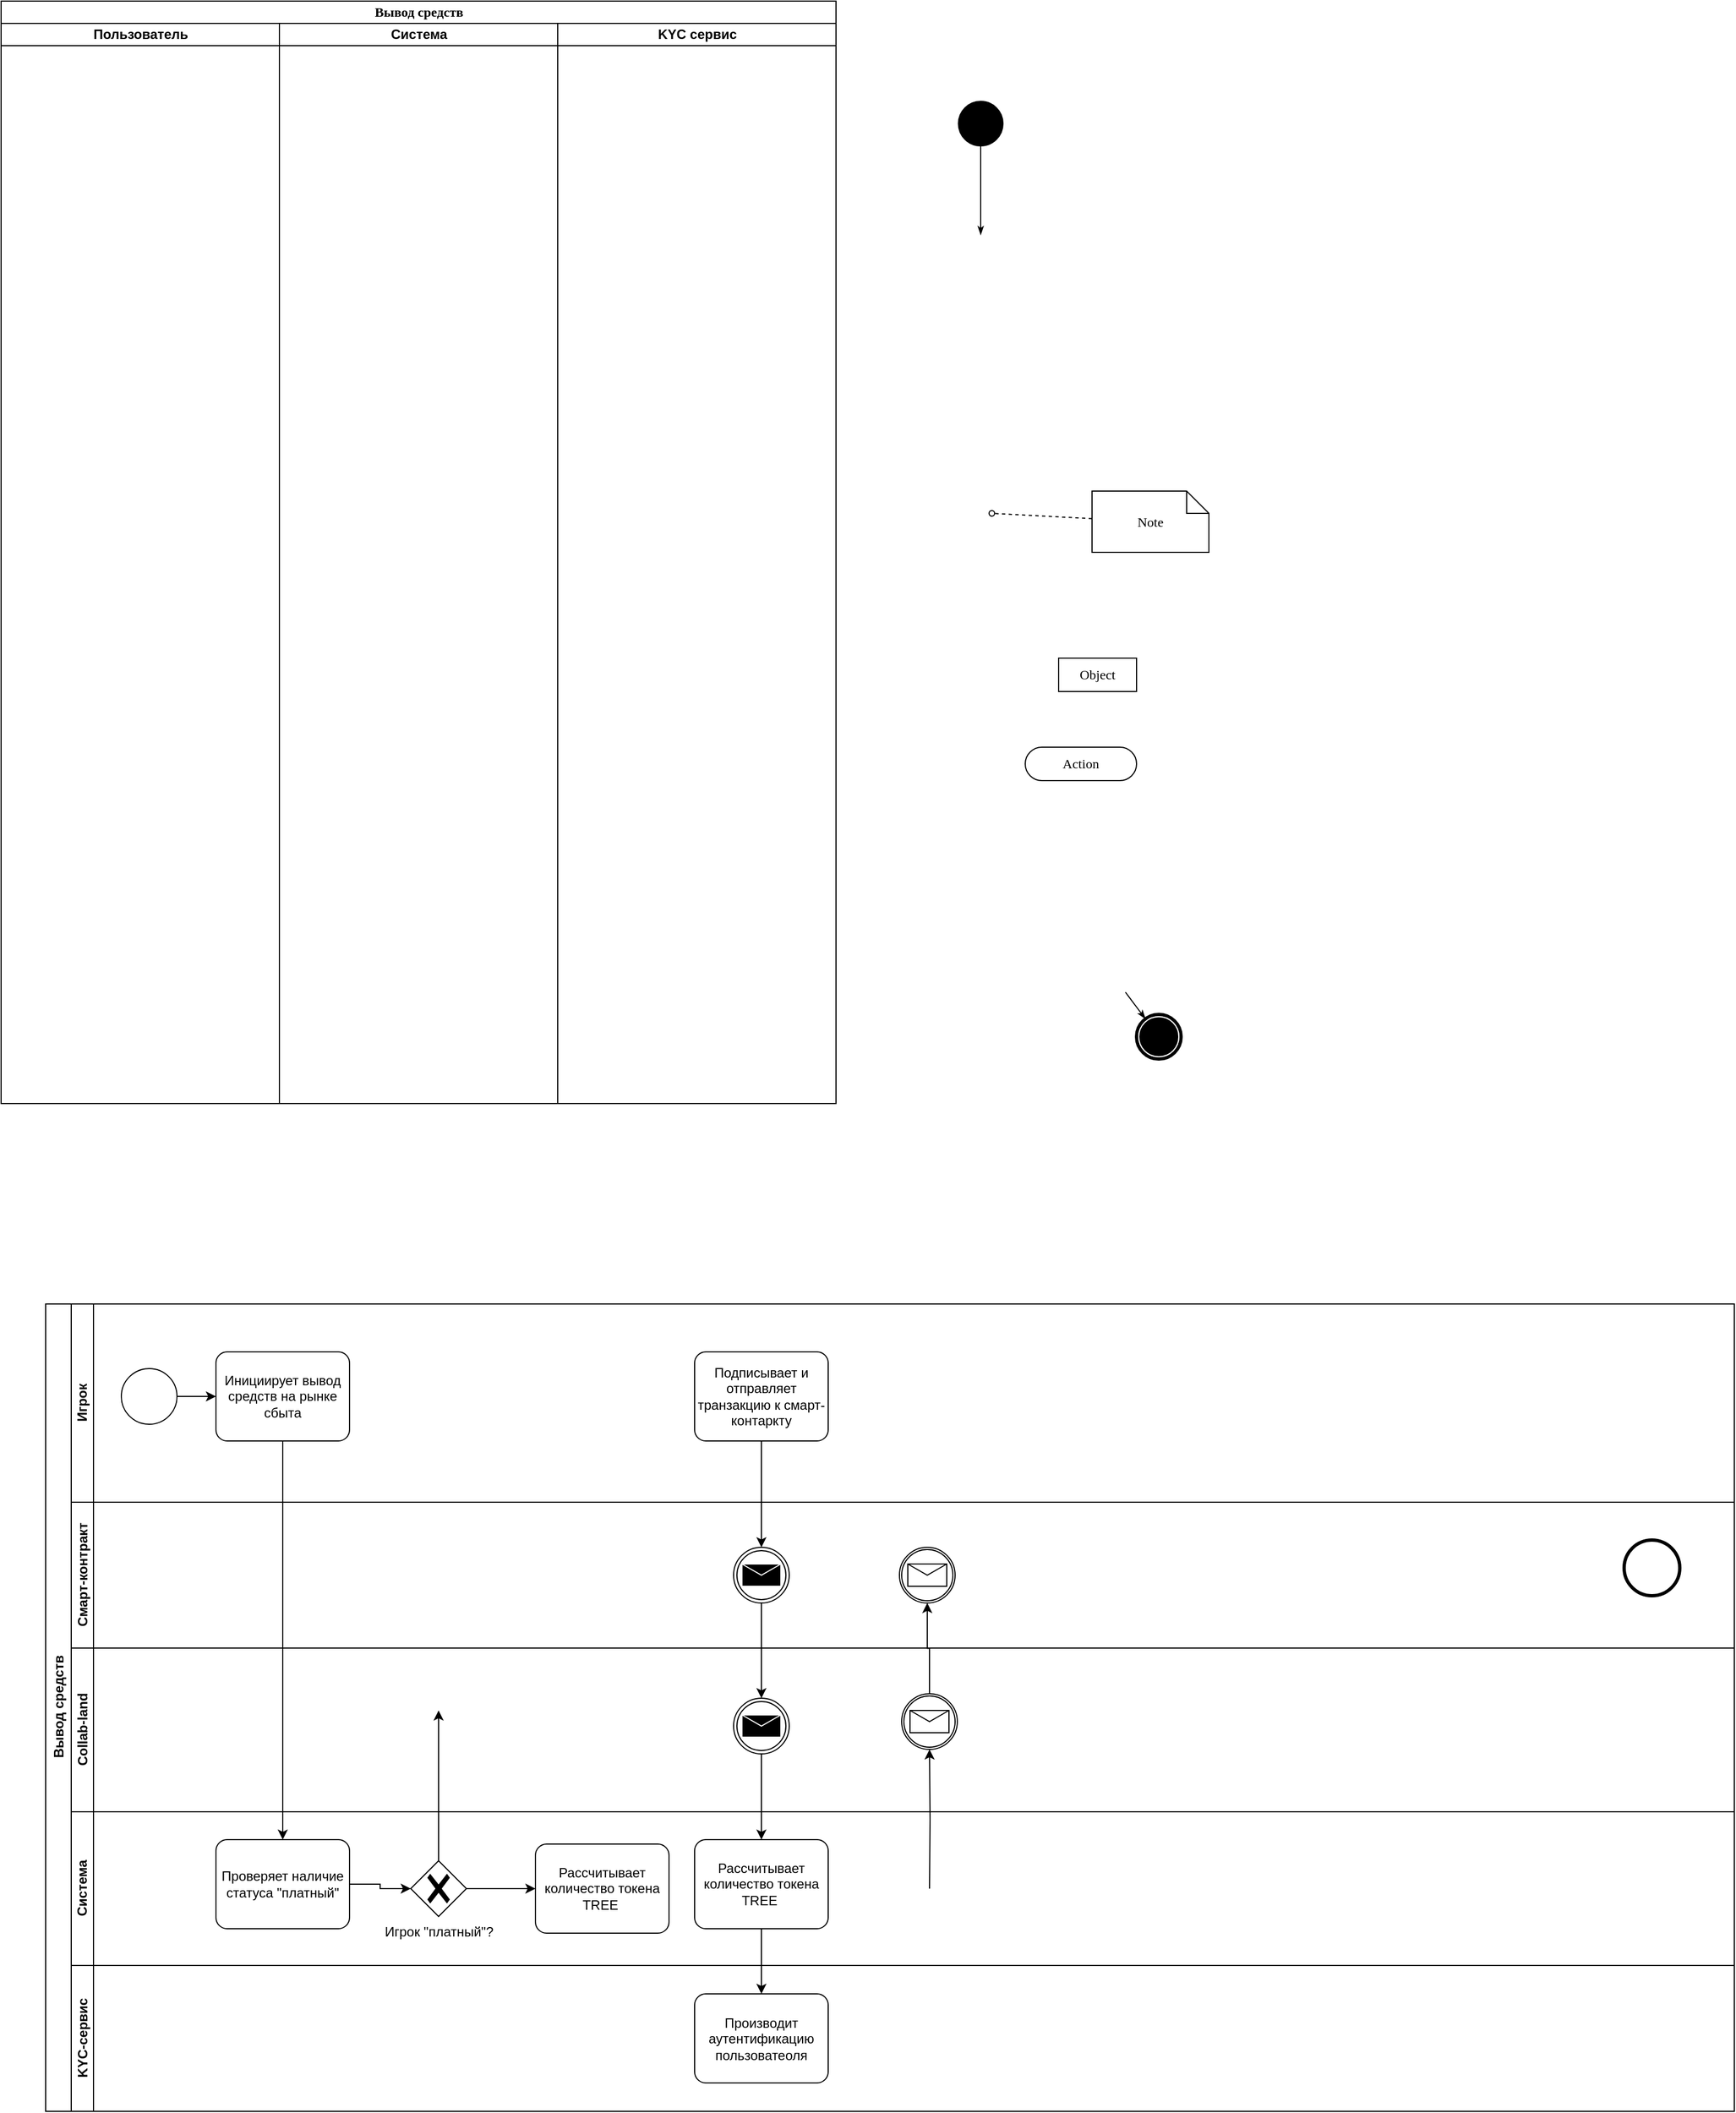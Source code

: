 <mxfile version="20.8.23" type="github">
  <diagram name="Page-1" id="0783ab3e-0a74-02c8-0abd-f7b4e66b4bec">
    <mxGraphModel dx="1687" dy="945" grid="0" gridSize="10" guides="1" tooltips="0" connect="1" arrows="1" fold="1" page="0" pageScale="1" pageWidth="850" pageHeight="1100" background="none" math="0" shadow="0">
      <root>
        <mxCell id="0" />
        <mxCell id="1" parent="0" />
        <mxCell id="1c1d494c118603dd-1" value="Вывод средств" style="swimlane;html=1;childLayout=stackLayout;startSize=20;rounded=0;shadow=0;comic=0;labelBackgroundColor=none;strokeWidth=1;fontFamily=Verdana;fontSize=12;align=center;" parent="1" vertex="1">
          <mxGeometry x="40" y="20" width="750" height="990" as="geometry" />
        </mxCell>
        <mxCell id="1c1d494c118603dd-2" value="Пользователь" style="swimlane;html=1;startSize=20;" parent="1c1d494c118603dd-1" vertex="1">
          <mxGeometry y="20" width="250" height="970" as="geometry">
            <mxRectangle y="20" width="40" height="970" as="alternateBounds" />
          </mxGeometry>
        </mxCell>
        <mxCell id="1c1d494c118603dd-3" value="Система" style="swimlane;html=1;startSize=20;" parent="1c1d494c118603dd-1" vertex="1">
          <mxGeometry x="250" y="20" width="250" height="970" as="geometry" />
        </mxCell>
        <mxCell id="1c1d494c118603dd-4" value="KYC сервис" style="swimlane;html=1;startSize=20;" parent="1c1d494c118603dd-1" vertex="1">
          <mxGeometry x="500" y="20" width="250" height="970" as="geometry" />
        </mxCell>
        <mxCell id="1c1d494c118603dd-27" style="edgeStyle=orthogonalEdgeStyle;rounded=0;html=1;labelBackgroundColor=none;startArrow=none;startFill=0;startSize=5;endArrow=classicThin;endFill=1;endSize=5;jettySize=auto;orthogonalLoop=1;strokeWidth=1;fontFamily=Verdana;fontSize=12" parent="1c1d494c118603dd-4" source="60571a20871a0731-4" edge="1">
          <mxGeometry relative="1" as="geometry">
            <mxPoint x="380" y="190" as="targetPoint" />
          </mxGeometry>
        </mxCell>
        <mxCell id="1c1d494c118603dd-22" value="Note" style="shape=note;whiteSpace=wrap;html=1;rounded=0;shadow=0;comic=0;labelBackgroundColor=none;strokeWidth=1;fontFamily=Verdana;fontSize=12;align=center;size=20;" parent="1" vertex="1">
          <mxGeometry x="1020" y="460" width="105" height="55" as="geometry" />
        </mxCell>
        <mxCell id="1c1d494c118603dd-51" style="edgeStyle=none;rounded=0;html=1;dashed=1;labelBackgroundColor=none;startArrow=none;startFill=0;startSize=5;endArrow=oval;endFill=0;endSize=5;jettySize=auto;orthogonalLoop=1;strokeWidth=1;fontFamily=Verdana;fontSize=12" parent="1" source="1c1d494c118603dd-22" edge="1">
          <mxGeometry relative="1" as="geometry">
            <mxPoint x="930" y="480" as="targetPoint" />
          </mxGeometry>
        </mxCell>
        <mxCell id="60571a20871a0731-5" value="" style="shape=mxgraph.bpmn.shape;html=1;verticalLabelPosition=bottom;labelBackgroundColor=#ffffff;verticalAlign=top;perimeter=ellipsePerimeter;outline=end;symbol=terminate;rounded=0;shadow=0;comic=0;strokeWidth=1;fontFamily=Verdana;fontSize=12;align=center;" parent="1" vertex="1">
          <mxGeometry x="1060" y="930" width="40" height="40" as="geometry" />
        </mxCell>
        <mxCell id="1c1d494c118603dd-45" style="edgeStyle=none;rounded=0;html=1;labelBackgroundColor=none;startArrow=none;startFill=0;startSize=5;endArrow=classicThin;endFill=1;endSize=5;jettySize=auto;orthogonalLoop=1;strokeWidth=1;fontFamily=Verdana;fontSize=12" parent="1" target="60571a20871a0731-5" edge="1">
          <mxGeometry relative="1" as="geometry">
            <mxPoint x="1050" y="910" as="sourcePoint" />
          </mxGeometry>
        </mxCell>
        <mxCell id="2XV63R50OT4PgbaXAqAe-2" value="Object" style="rounded=0;whiteSpace=wrap;html=1;shadow=0;comic=0;labelBackgroundColor=none;strokeWidth=1;fontFamily=Verdana;fontSize=12;align=center;arcSize=50;" vertex="1" parent="1">
          <mxGeometry x="990" y="610" width="70" height="30" as="geometry" />
        </mxCell>
        <mxCell id="2XV63R50OT4PgbaXAqAe-3" value="Action" style="rounded=1;whiteSpace=wrap;html=1;shadow=0;comic=0;labelBackgroundColor=none;strokeWidth=1;fontFamily=Verdana;fontSize=12;align=center;arcSize=50;" vertex="1" parent="1">
          <mxGeometry x="960" y="690" width="100" height="30" as="geometry" />
        </mxCell>
        <mxCell id="60571a20871a0731-4" value="" style="ellipse;whiteSpace=wrap;html=1;rounded=0;shadow=0;comic=0;labelBackgroundColor=none;strokeWidth=1;fillColor=#000000;fontFamily=Verdana;fontSize=12;align=center;" parent="1" vertex="1">
          <mxGeometry x="900" y="110" width="40" height="40" as="geometry" />
        </mxCell>
        <mxCell id="2XV63R50OT4PgbaXAqAe-25" value="Вывод средств" style="swimlane;childLayout=stackLayout;resizeParent=1;resizeParentMax=0;horizontal=0;startSize=23;horizontalStack=0;html=1;swimlaneLine=1;" vertex="1" parent="1">
          <mxGeometry x="80" y="1190" width="1517" height="725" as="geometry">
            <mxRectangle x="80" y="1190" width="32" height="55" as="alternateBounds" />
          </mxGeometry>
        </mxCell>
        <mxCell id="2XV63R50OT4PgbaXAqAe-26" value="Игрок" style="swimlane;startSize=20;horizontal=0;html=1;" vertex="1" parent="2XV63R50OT4PgbaXAqAe-25">
          <mxGeometry x="23" width="1494" height="178" as="geometry">
            <mxRectangle x="20" width="1490" height="26" as="alternateBounds" />
          </mxGeometry>
        </mxCell>
        <mxCell id="2XV63R50OT4PgbaXAqAe-31" style="edgeStyle=orthogonalEdgeStyle;rounded=0;orthogonalLoop=1;jettySize=auto;html=1;" edge="1" parent="2XV63R50OT4PgbaXAqAe-26" source="2XV63R50OT4PgbaXAqAe-29" target="2XV63R50OT4PgbaXAqAe-30">
          <mxGeometry relative="1" as="geometry">
            <mxPoint x="94.0" y="83.077" as="sourcePoint" />
          </mxGeometry>
        </mxCell>
        <mxCell id="2XV63R50OT4PgbaXAqAe-29" value="" style="points=[[0.145,0.145,0],[0.5,0,0],[0.855,0.145,0],[1,0.5,0],[0.855,0.855,0],[0.5,1,0],[0.145,0.855,0],[0,0.5,0]];shape=mxgraph.bpmn.event;html=1;verticalLabelPosition=bottom;labelBackgroundColor=#ffffff;verticalAlign=top;align=center;perimeter=ellipsePerimeter;outlineConnect=0;aspect=fixed;outline=standard;symbol=general;" vertex="1" parent="2XV63R50OT4PgbaXAqAe-26">
          <mxGeometry x="45" y="58" width="50" height="50" as="geometry" />
        </mxCell>
        <mxCell id="2XV63R50OT4PgbaXAqAe-30" value="Инициирует вывод средств на рынке сбыта" style="points=[[0.25,0,0],[0.5,0,0],[0.75,0,0],[1,0.25,0],[1,0.5,0],[1,0.75,0],[0.75,1,0],[0.5,1,0],[0.25,1,0],[0,0.75,0],[0,0.5,0],[0,0.25,0]];shape=mxgraph.bpmn.task;whiteSpace=wrap;rectStyle=rounded;size=10;html=1;taskMarker=abstract;" vertex="1" parent="2XV63R50OT4PgbaXAqAe-26">
          <mxGeometry x="130" y="43" width="120" height="80" as="geometry" />
        </mxCell>
        <mxCell id="2XV63R50OT4PgbaXAqAe-34" value="Подписывает и отправляет транзакцию к смарт-контаркту" style="points=[[0.25,0,0],[0.5,0,0],[0.75,0,0],[1,0.25,0],[1,0.5,0],[1,0.75,0],[0.75,1,0],[0.5,1,0],[0.25,1,0],[0,0.75,0],[0,0.5,0],[0,0.25,0]];shape=mxgraph.bpmn.task;whiteSpace=wrap;rectStyle=rounded;size=10;html=1;taskMarker=abstract;" vertex="1" parent="2XV63R50OT4PgbaXAqAe-26">
          <mxGeometry x="560" y="43" width="120" height="80" as="geometry" />
        </mxCell>
        <mxCell id="2XV63R50OT4PgbaXAqAe-39" value="Смарт-контракт" style="swimlane;startSize=20;horizontal=0;html=1;" vertex="1" parent="2XV63R50OT4PgbaXAqAe-25">
          <mxGeometry x="23" y="178" width="1494" height="131" as="geometry" />
        </mxCell>
        <mxCell id="2XV63R50OT4PgbaXAqAe-45" value="" style="points=[[0.145,0.145,0],[0.5,0,0],[0.855,0.145,0],[1,0.5,0],[0.855,0.855,0],[0.5,1,0],[0.145,0.855,0],[0,0.5,0]];shape=mxgraph.bpmn.event;html=1;verticalLabelPosition=bottom;labelBackgroundColor=#ffffff;verticalAlign=top;align=center;perimeter=ellipsePerimeter;outlineConnect=0;aspect=fixed;outline=throwing;symbol=message;" vertex="1" parent="2XV63R50OT4PgbaXAqAe-39">
          <mxGeometry x="595" y="40.5" width="50" height="50" as="geometry" />
        </mxCell>
        <mxCell id="2XV63R50OT4PgbaXAqAe-16" value="" style="points=[[0.145,0.145,0],[0.5,0,0],[0.855,0.145,0],[1,0.5,0],[0.855,0.855,0],[0.5,1,0],[0.145,0.855,0],[0,0.5,0]];shape=mxgraph.bpmn.event;html=1;verticalLabelPosition=bottom;labelBackgroundColor=#ffffff;verticalAlign=top;align=center;perimeter=ellipsePerimeter;outlineConnect=0;aspect=fixed;outline=end;symbol=terminate2;" vertex="1" parent="2XV63R50OT4PgbaXAqAe-39">
          <mxGeometry x="1395" y="34" width="50" height="50" as="geometry" />
        </mxCell>
        <mxCell id="2XV63R50OT4PgbaXAqAe-54" value="" style="points=[[0.145,0.145,0],[0.5,0,0],[0.855,0.145,0],[1,0.5,0],[0.855,0.855,0],[0.5,1,0],[0.145,0.855,0],[0,0.5,0]];shape=mxgraph.bpmn.event;html=1;verticalLabelPosition=bottom;labelBackgroundColor=#ffffff;verticalAlign=top;align=center;perimeter=ellipsePerimeter;outlineConnect=0;aspect=fixed;outline=catching;symbol=message;" vertex="1" parent="2XV63R50OT4PgbaXAqAe-39">
          <mxGeometry x="744" y="40.5" width="50" height="50" as="geometry" />
        </mxCell>
        <mxCell id="2XV63R50OT4PgbaXAqAe-53" style="edgeStyle=orthogonalEdgeStyle;rounded=0;orthogonalLoop=1;jettySize=auto;html=1;entryX=0.5;entryY=1;entryDx=0;entryDy=0;entryPerimeter=0;" edge="1" parent="2XV63R50OT4PgbaXAqAe-25" target="2XV63R50OT4PgbaXAqAe-52">
          <mxGeometry relative="1" as="geometry">
            <mxPoint x="794" y="525" as="sourcePoint" />
          </mxGeometry>
        </mxCell>
        <mxCell id="2XV63R50OT4PgbaXAqAe-55" style="edgeStyle=orthogonalEdgeStyle;rounded=0;orthogonalLoop=1;jettySize=auto;html=1;entryX=0.5;entryY=1;entryDx=0;entryDy=0;entryPerimeter=0;" edge="1" parent="2XV63R50OT4PgbaXAqAe-25" source="2XV63R50OT4PgbaXAqAe-52" target="2XV63R50OT4PgbaXAqAe-54">
          <mxGeometry relative="1" as="geometry" />
        </mxCell>
        <mxCell id="2XV63R50OT4PgbaXAqAe-36" value="Collab-land" style="swimlane;startSize=20;horizontal=0;html=1;" vertex="1" parent="2XV63R50OT4PgbaXAqAe-25">
          <mxGeometry x="23" y="309" width="1494" height="147" as="geometry" />
        </mxCell>
        <mxCell id="2XV63R50OT4PgbaXAqAe-48" value="" style="points=[[0.145,0.145,0],[0.5,0,0],[0.855,0.145,0],[1,0.5,0],[0.855,0.855,0],[0.5,1,0],[0.145,0.855,0],[0,0.5,0]];shape=mxgraph.bpmn.event;html=1;verticalLabelPosition=bottom;labelBackgroundColor=#ffffff;verticalAlign=top;align=center;perimeter=ellipsePerimeter;outlineConnect=0;aspect=fixed;outline=throwing;symbol=message;" vertex="1" parent="2XV63R50OT4PgbaXAqAe-36">
          <mxGeometry x="595" y="45" width="50" height="50" as="geometry" />
        </mxCell>
        <mxCell id="2XV63R50OT4PgbaXAqAe-52" value="" style="points=[[0.145,0.145,0],[0.5,0,0],[0.855,0.145,0],[1,0.5,0],[0.855,0.855,0],[0.5,1,0],[0.145,0.855,0],[0,0.5,0]];shape=mxgraph.bpmn.event;html=1;verticalLabelPosition=bottom;labelBackgroundColor=#ffffff;verticalAlign=top;align=center;perimeter=ellipsePerimeter;outlineConnect=0;aspect=fixed;outline=catching;symbol=message;" vertex="1" parent="2XV63R50OT4PgbaXAqAe-36">
          <mxGeometry x="746" y="41" width="50" height="50" as="geometry" />
        </mxCell>
        <mxCell id="2XV63R50OT4PgbaXAqAe-27" value="Система" style="swimlane;startSize=20;horizontal=0;html=1;" vertex="1" parent="2XV63R50OT4PgbaXAqAe-25">
          <mxGeometry x="23" y="456" width="1494" height="138" as="geometry" />
        </mxCell>
        <mxCell id="2XV63R50OT4PgbaXAqAe-33" value="Рассчитывает количество токена TREE&amp;nbsp;" style="points=[[0.25,0,0],[0.5,0,0],[0.75,0,0],[1,0.25,0],[1,0.5,0],[1,0.75,0],[0.75,1,0],[0.5,1,0],[0.25,1,0],[0,0.75,0],[0,0.5,0],[0,0.25,0]];shape=mxgraph.bpmn.task;whiteSpace=wrap;rectStyle=rounded;size=10;html=1;taskMarker=abstract;" vertex="1" parent="2XV63R50OT4PgbaXAqAe-27">
          <mxGeometry x="560" y="25" width="120" height="80" as="geometry" />
        </mxCell>
        <mxCell id="2XV63R50OT4PgbaXAqAe-62" value="Рассчитывает количество токена TREE&amp;nbsp;" style="points=[[0.25,0,0],[0.5,0,0],[0.75,0,0],[1,0.25,0],[1,0.5,0],[1,0.75,0],[0.75,1,0],[0.5,1,0],[0.25,1,0],[0,0.75,0],[0,0.5,0],[0,0.25,0]];shape=mxgraph.bpmn.task;whiteSpace=wrap;rectStyle=rounded;size=10;html=1;taskMarker=abstract;" vertex="1" parent="2XV63R50OT4PgbaXAqAe-27">
          <mxGeometry x="417" y="29" width="120" height="80" as="geometry" />
        </mxCell>
        <mxCell id="2XV63R50OT4PgbaXAqAe-66" style="edgeStyle=orthogonalEdgeStyle;rounded=0;orthogonalLoop=1;jettySize=auto;html=1;" edge="1" parent="2XV63R50OT4PgbaXAqAe-27" source="2XV63R50OT4PgbaXAqAe-65" target="2XV63R50OT4PgbaXAqAe-60">
          <mxGeometry relative="1" as="geometry" />
        </mxCell>
        <mxCell id="2XV63R50OT4PgbaXAqAe-65" value="Проверяет наличие статуса &quot;платный&quot;" style="points=[[0.25,0,0],[0.5,0,0],[0.75,0,0],[1,0.25,0],[1,0.5,0],[1,0.75,0],[0.75,1,0],[0.5,1,0],[0.25,1,0],[0,0.75,0],[0,0.5,0],[0,0.25,0]];shape=mxgraph.bpmn.task;whiteSpace=wrap;rectStyle=rounded;size=10;html=1;taskMarker=abstract;" vertex="1" parent="2XV63R50OT4PgbaXAqAe-27">
          <mxGeometry x="130" y="25" width="120" height="80" as="geometry" />
        </mxCell>
        <mxCell id="2XV63R50OT4PgbaXAqAe-67" style="edgeStyle=orthogonalEdgeStyle;rounded=0;orthogonalLoop=1;jettySize=auto;html=1;" edge="1" parent="2XV63R50OT4PgbaXAqAe-27" source="2XV63R50OT4PgbaXAqAe-60">
          <mxGeometry relative="1" as="geometry">
            <mxPoint x="330" y="-91" as="targetPoint" />
          </mxGeometry>
        </mxCell>
        <mxCell id="2XV63R50OT4PgbaXAqAe-60" value="Игрок &quot;платный&quot;?" style="points=[[0.25,0.25,0],[0.5,0,0],[0.75,0.25,0],[1,0.5,0],[0.75,0.75,0],[0.5,1,0],[0.25,0.75,0],[0,0.5,0]];shape=mxgraph.bpmn.gateway2;html=1;verticalLabelPosition=bottom;labelBackgroundColor=#ffffff;verticalAlign=top;align=center;perimeter=rhombusPerimeter;outlineConnect=0;outline=none;symbol=none;gwType=exclusive;labelPosition=center;" vertex="1" parent="2XV63R50OT4PgbaXAqAe-27">
          <mxGeometry x="305" y="44" width="50" height="50" as="geometry" />
        </mxCell>
        <mxCell id="2XV63R50OT4PgbaXAqAe-63" style="edgeStyle=orthogonalEdgeStyle;rounded=0;orthogonalLoop=1;jettySize=auto;html=1;" edge="1" parent="2XV63R50OT4PgbaXAqAe-27" source="2XV63R50OT4PgbaXAqAe-60" target="2XV63R50OT4PgbaXAqAe-62">
          <mxGeometry relative="1" as="geometry" />
        </mxCell>
        <mxCell id="2XV63R50OT4PgbaXAqAe-50" style="edgeStyle=orthogonalEdgeStyle;rounded=0;orthogonalLoop=1;jettySize=auto;html=1;" edge="1" parent="2XV63R50OT4PgbaXAqAe-25" source="2XV63R50OT4PgbaXAqAe-48" target="2XV63R50OT4PgbaXAqAe-33">
          <mxGeometry relative="1" as="geometry" />
        </mxCell>
        <mxCell id="2XV63R50OT4PgbaXAqAe-49" style="edgeStyle=orthogonalEdgeStyle;rounded=0;orthogonalLoop=1;jettySize=auto;html=1;" edge="1" parent="2XV63R50OT4PgbaXAqAe-25" source="2XV63R50OT4PgbaXAqAe-45" target="2XV63R50OT4PgbaXAqAe-48">
          <mxGeometry relative="1" as="geometry" />
        </mxCell>
        <mxCell id="2XV63R50OT4PgbaXAqAe-42" style="edgeStyle=orthogonalEdgeStyle;rounded=0;orthogonalLoop=1;jettySize=auto;html=1;" edge="1" parent="2XV63R50OT4PgbaXAqAe-25" source="2XV63R50OT4PgbaXAqAe-34" target="2XV63R50OT4PgbaXAqAe-45">
          <mxGeometry relative="1" as="geometry">
            <mxPoint x="643" y="203.5" as="targetPoint" />
          </mxGeometry>
        </mxCell>
        <mxCell id="2XV63R50OT4PgbaXAqAe-57" style="edgeStyle=orthogonalEdgeStyle;rounded=0;orthogonalLoop=1;jettySize=auto;html=1;" edge="1" parent="2XV63R50OT4PgbaXAqAe-25" source="2XV63R50OT4PgbaXAqAe-33" target="2XV63R50OT4PgbaXAqAe-56">
          <mxGeometry relative="1" as="geometry" />
        </mxCell>
        <mxCell id="2XV63R50OT4PgbaXAqAe-28" value="KYC-сервис" style="swimlane;startSize=20;horizontal=0;html=1;" vertex="1" parent="2XV63R50OT4PgbaXAqAe-25">
          <mxGeometry x="23" y="594" width="1494" height="131" as="geometry" />
        </mxCell>
        <mxCell id="2XV63R50OT4PgbaXAqAe-56" value="Производит аутентификацию пользоватеоля" style="points=[[0.25,0,0],[0.5,0,0],[0.75,0,0],[1,0.25,0],[1,0.5,0],[1,0.75,0],[0.75,1,0],[0.5,1,0],[0.25,1,0],[0,0.75,0],[0,0.5,0],[0,0.25,0]];shape=mxgraph.bpmn.task;whiteSpace=wrap;rectStyle=rounded;size=10;html=1;taskMarker=abstract;" vertex="1" parent="2XV63R50OT4PgbaXAqAe-28">
          <mxGeometry x="560" y="25.5" width="120" height="80" as="geometry" />
        </mxCell>
        <mxCell id="2XV63R50OT4PgbaXAqAe-61" style="edgeStyle=orthogonalEdgeStyle;rounded=0;orthogonalLoop=1;jettySize=auto;html=1;" edge="1" parent="2XV63R50OT4PgbaXAqAe-25" source="2XV63R50OT4PgbaXAqAe-30" target="2XV63R50OT4PgbaXAqAe-65">
          <mxGeometry relative="1" as="geometry" />
        </mxCell>
      </root>
    </mxGraphModel>
  </diagram>
</mxfile>
